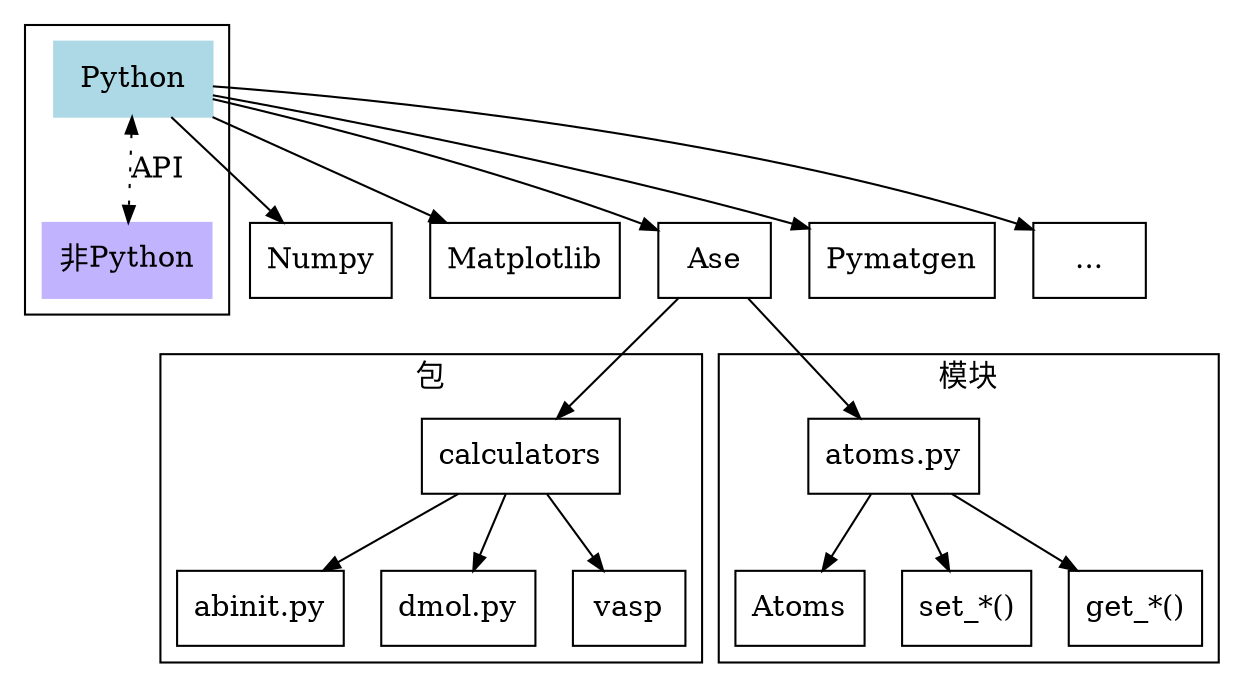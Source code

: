 digraph python{  
    node [shape=box];    
    edge [arrowsize = 0.8]; 

    " Python "[color=lightblue,style=filled];
    " Python " -> {Numpy, Matplotlib, Ase, Pymatgen, "..."};

    "非Python"[style=filled,color=".7 .3 1.0"];       
    subgraph cluster0{
        rankdir=LR;
        rank = same;
        " Python " -> "非Python"[dir=both, label="API", style=dotted]}
        
    Ase -> "calculators";        
    subgraph cluster1{
        node [shape=box];
        label = "包";
        calculators -> "abinit.py";
        calculators -> "dmol.py";
        calculators -> "vasp";}

    Ase -> "atoms.py";
    subgraph cluster2{
        node [shape=box];
        label = "模块";
        "atoms.py" -> Atoms;
        "atoms.py" -> "set_*()";
        "atoms.py" -> "get_*()";
    }
}